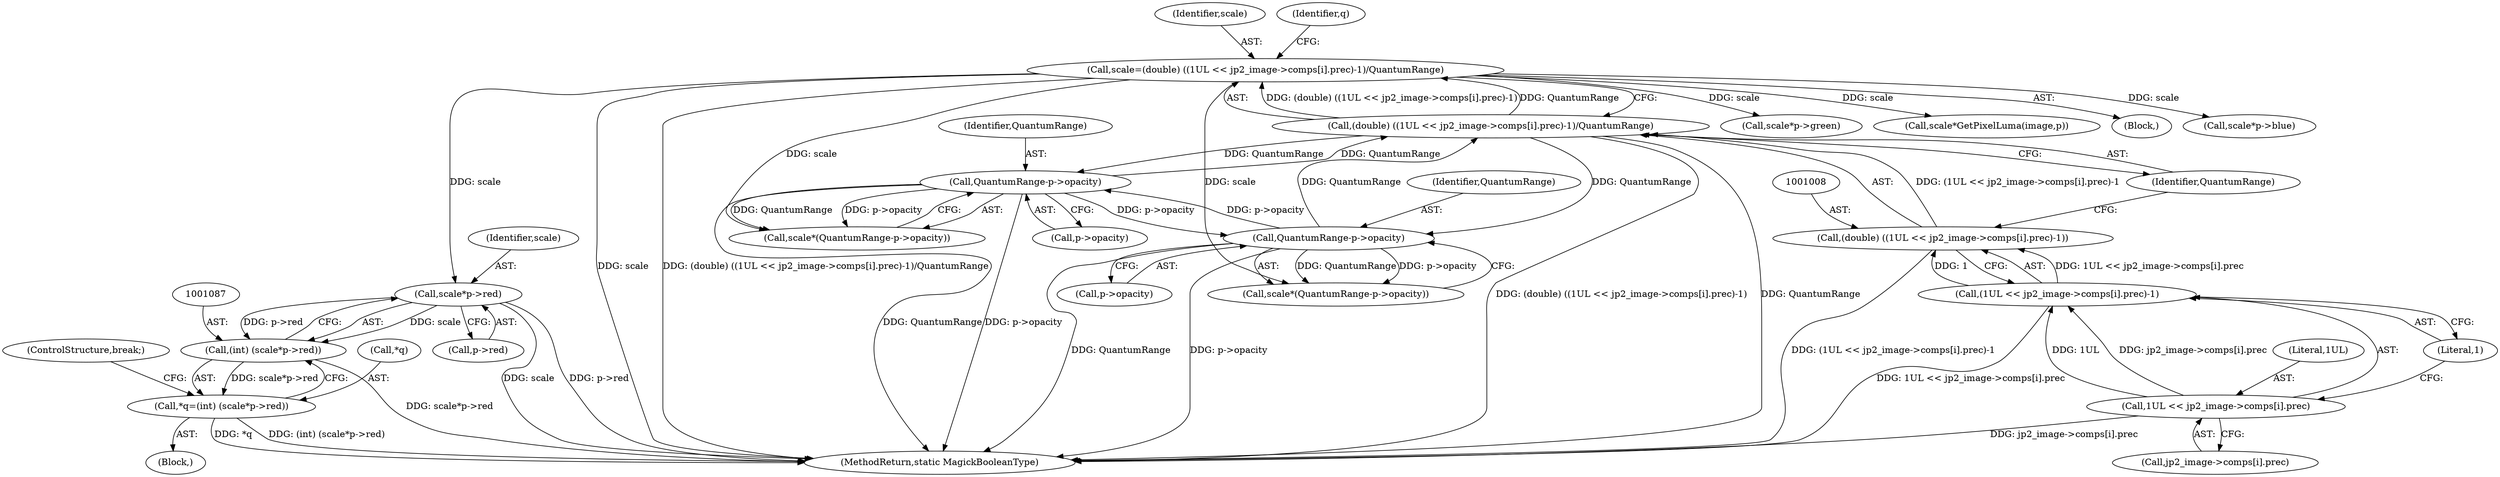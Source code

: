 digraph "0_ImageMagick_3d5ac8c20846871f1eb3068b65f93da7cd33bfd0_0@pointer" {
"1001088" [label="(Call,scale*p->red)"];
"1001004" [label="(Call,scale=(double) ((1UL << jp2_image->comps[i].prec)-1)/QuantumRange)"];
"1001006" [label="(Call,(double) ((1UL << jp2_image->comps[i].prec)-1)/QuantumRange)"];
"1001007" [label="(Call,(double) ((1UL << jp2_image->comps[i].prec)-1))"];
"1001009" [label="(Call,(1UL << jp2_image->comps[i].prec)-1)"];
"1001010" [label="(Call,1UL << jp2_image->comps[i].prec)"];
"1001108" [label="(Call,QuantumRange-p->opacity)"];
"1001147" [label="(Call,QuantumRange-p->opacity)"];
"1001086" [label="(Call,(int) (scale*p->red))"];
"1001083" [label="(Call,*q=(int) (scale*p->red))"];
"1001119" [label="(Call,scale*p->green)"];
"1001007" [label="(Call,(double) ((1UL << jp2_image->comps[i].prec)-1))"];
"1001011" [label="(Literal,1UL)"];
"1001077" [label="(Call,scale*GetPixelLuma(image,p))"];
"1001009" [label="(Call,(1UL << jp2_image->comps[i].prec)-1)"];
"1001093" [label="(ControlStructure,break;)"];
"1001004" [label="(Call,scale=(double) ((1UL << jp2_image->comps[i].prec)-1)/QuantumRange)"];
"1001005" [label="(Identifier,scale)"];
"1001145" [label="(Call,scale*(QuantumRange-p->opacity))"];
"1001110" [label="(Call,p->opacity)"];
"1001020" [label="(Identifier,QuantumRange)"];
"1001147" [label="(Call,QuantumRange-p->opacity)"];
"1001066" [label="(Block,)"];
"1001084" [label="(Call,*q)"];
"1001083" [label="(Call,*q=(int) (scale*p->red))"];
"1001088" [label="(Call,scale*p->red)"];
"1001297" [label="(MethodReturn,static MagickBooleanType)"];
"1001001" [label="(Block,)"];
"1001086" [label="(Call,(int) (scale*p->red))"];
"1001019" [label="(Literal,1)"];
"1001089" [label="(Identifier,scale)"];
"1001010" [label="(Call,1UL << jp2_image->comps[i].prec)"];
"1001012" [label="(Call,jp2_image->comps[i].prec)"];
"1001108" [label="(Call,QuantumRange-p->opacity)"];
"1001022" [label="(Identifier,q)"];
"1001106" [label="(Call,scale*(QuantumRange-p->opacity))"];
"1001132" [label="(Call,scale*p->blue)"];
"1001090" [label="(Call,p->red)"];
"1001006" [label="(Call,(double) ((1UL << jp2_image->comps[i].prec)-1)/QuantumRange)"];
"1001109" [label="(Identifier,QuantumRange)"];
"1001149" [label="(Call,p->opacity)"];
"1001148" [label="(Identifier,QuantumRange)"];
"1001088" -> "1001086"  [label="AST: "];
"1001088" -> "1001090"  [label="CFG: "];
"1001089" -> "1001088"  [label="AST: "];
"1001090" -> "1001088"  [label="AST: "];
"1001086" -> "1001088"  [label="CFG: "];
"1001088" -> "1001297"  [label="DDG: scale"];
"1001088" -> "1001297"  [label="DDG: p->red"];
"1001088" -> "1001086"  [label="DDG: scale"];
"1001088" -> "1001086"  [label="DDG: p->red"];
"1001004" -> "1001088"  [label="DDG: scale"];
"1001004" -> "1001001"  [label="AST: "];
"1001004" -> "1001006"  [label="CFG: "];
"1001005" -> "1001004"  [label="AST: "];
"1001006" -> "1001004"  [label="AST: "];
"1001022" -> "1001004"  [label="CFG: "];
"1001004" -> "1001297"  [label="DDG: scale"];
"1001004" -> "1001297"  [label="DDG: (double) ((1UL << jp2_image->comps[i].prec)-1)/QuantumRange"];
"1001006" -> "1001004"  [label="DDG: (double) ((1UL << jp2_image->comps[i].prec)-1)"];
"1001006" -> "1001004"  [label="DDG: QuantumRange"];
"1001004" -> "1001077"  [label="DDG: scale"];
"1001004" -> "1001106"  [label="DDG: scale"];
"1001004" -> "1001119"  [label="DDG: scale"];
"1001004" -> "1001132"  [label="DDG: scale"];
"1001004" -> "1001145"  [label="DDG: scale"];
"1001006" -> "1001020"  [label="CFG: "];
"1001007" -> "1001006"  [label="AST: "];
"1001020" -> "1001006"  [label="AST: "];
"1001006" -> "1001297"  [label="DDG: (double) ((1UL << jp2_image->comps[i].prec)-1)"];
"1001006" -> "1001297"  [label="DDG: QuantumRange"];
"1001007" -> "1001006"  [label="DDG: (1UL << jp2_image->comps[i].prec)-1"];
"1001108" -> "1001006"  [label="DDG: QuantumRange"];
"1001147" -> "1001006"  [label="DDG: QuantumRange"];
"1001006" -> "1001108"  [label="DDG: QuantumRange"];
"1001006" -> "1001147"  [label="DDG: QuantumRange"];
"1001007" -> "1001009"  [label="CFG: "];
"1001008" -> "1001007"  [label="AST: "];
"1001009" -> "1001007"  [label="AST: "];
"1001020" -> "1001007"  [label="CFG: "];
"1001007" -> "1001297"  [label="DDG: (1UL << jp2_image->comps[i].prec)-1"];
"1001009" -> "1001007"  [label="DDG: 1UL << jp2_image->comps[i].prec"];
"1001009" -> "1001007"  [label="DDG: 1"];
"1001009" -> "1001019"  [label="CFG: "];
"1001010" -> "1001009"  [label="AST: "];
"1001019" -> "1001009"  [label="AST: "];
"1001009" -> "1001297"  [label="DDG: 1UL << jp2_image->comps[i].prec"];
"1001010" -> "1001009"  [label="DDG: 1UL"];
"1001010" -> "1001009"  [label="DDG: jp2_image->comps[i].prec"];
"1001010" -> "1001012"  [label="CFG: "];
"1001011" -> "1001010"  [label="AST: "];
"1001012" -> "1001010"  [label="AST: "];
"1001019" -> "1001010"  [label="CFG: "];
"1001010" -> "1001297"  [label="DDG: jp2_image->comps[i].prec"];
"1001108" -> "1001106"  [label="AST: "];
"1001108" -> "1001110"  [label="CFG: "];
"1001109" -> "1001108"  [label="AST: "];
"1001110" -> "1001108"  [label="AST: "];
"1001106" -> "1001108"  [label="CFG: "];
"1001108" -> "1001297"  [label="DDG: QuantumRange"];
"1001108" -> "1001297"  [label="DDG: p->opacity"];
"1001108" -> "1001106"  [label="DDG: QuantumRange"];
"1001108" -> "1001106"  [label="DDG: p->opacity"];
"1001147" -> "1001108"  [label="DDG: p->opacity"];
"1001108" -> "1001147"  [label="DDG: p->opacity"];
"1001147" -> "1001145"  [label="AST: "];
"1001147" -> "1001149"  [label="CFG: "];
"1001148" -> "1001147"  [label="AST: "];
"1001149" -> "1001147"  [label="AST: "];
"1001145" -> "1001147"  [label="CFG: "];
"1001147" -> "1001297"  [label="DDG: QuantumRange"];
"1001147" -> "1001297"  [label="DDG: p->opacity"];
"1001147" -> "1001145"  [label="DDG: QuantumRange"];
"1001147" -> "1001145"  [label="DDG: p->opacity"];
"1001086" -> "1001083"  [label="AST: "];
"1001087" -> "1001086"  [label="AST: "];
"1001083" -> "1001086"  [label="CFG: "];
"1001086" -> "1001297"  [label="DDG: scale*p->red"];
"1001086" -> "1001083"  [label="DDG: scale*p->red"];
"1001083" -> "1001066"  [label="AST: "];
"1001084" -> "1001083"  [label="AST: "];
"1001093" -> "1001083"  [label="CFG: "];
"1001083" -> "1001297"  [label="DDG: (int) (scale*p->red)"];
"1001083" -> "1001297"  [label="DDG: *q"];
}
